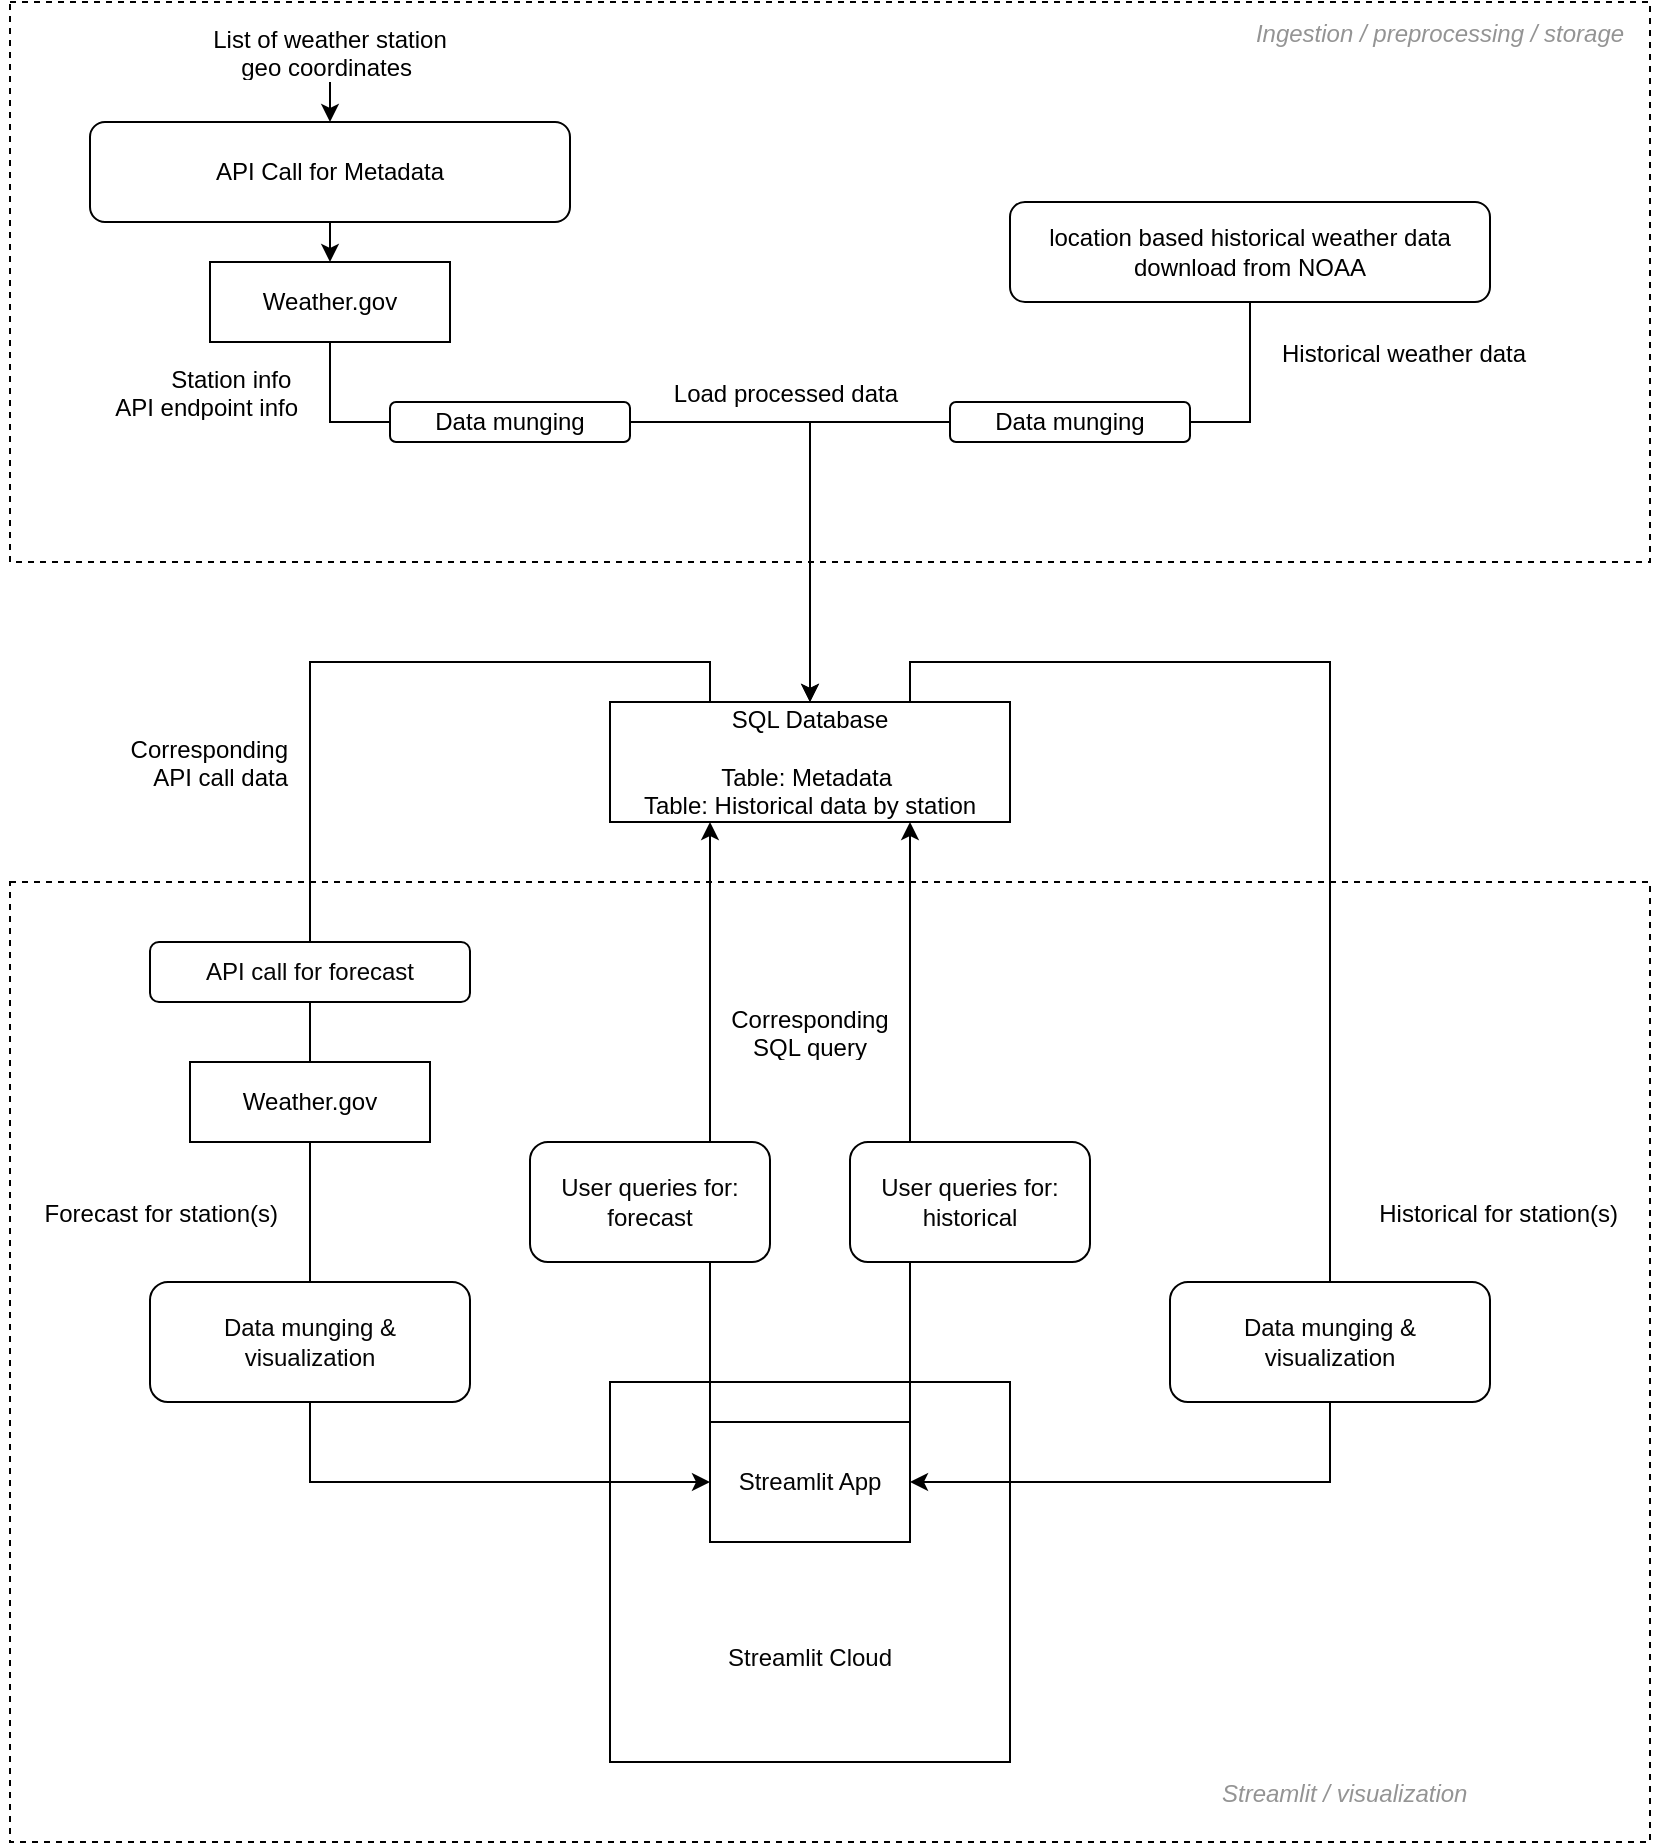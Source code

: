 <mxfile version="15.9.4" type="github"><diagram id="5QX0r2NXl9C1tE6q3R9B" name="Page-1"><mxGraphModel dx="1121" dy="742" grid="1" gridSize="10" guides="1" tooltips="1" connect="1" arrows="1" fold="1" page="1" pageScale="1" pageWidth="850" pageHeight="1100" math="0" shadow="0"><root><mxCell id="0"/><mxCell id="1" parent="0"/><mxCell id="F245cqHGioooYK5ZBQPV-1" value="" style="rounded=0;whiteSpace=wrap;html=1;fillColor=none;dashed=1;" vertex="1" parent="1"><mxGeometry x="10" y="40" width="820" height="280" as="geometry"/></mxCell><mxCell id="F245cqHGioooYK5ZBQPV-2" style="edgeStyle=orthogonalEdgeStyle;rounded=0;orthogonalLoop=1;jettySize=auto;html=1;exitX=0.5;exitY=1;exitDx=0;exitDy=0;entryX=0.5;entryY=0;entryDx=0;entryDy=0;" edge="1" parent="1" source="F245cqHGioooYK5ZBQPV-3" target="F245cqHGioooYK5ZBQPV-5"><mxGeometry relative="1" as="geometry"/></mxCell><mxCell id="F245cqHGioooYK5ZBQPV-3" value="API Call for Metadata" style="rounded=1;whiteSpace=wrap;html=1;" vertex="1" parent="1"><mxGeometry x="50" y="100" width="240" height="50" as="geometry"/></mxCell><mxCell id="F245cqHGioooYK5ZBQPV-4" style="edgeStyle=orthogonalEdgeStyle;rounded=0;orthogonalLoop=1;jettySize=auto;html=1;exitX=1;exitY=0.5;exitDx=0;exitDy=0;entryX=0.5;entryY=0;entryDx=0;entryDy=0;startArrow=none;" edge="1" parent="1" source="F245cqHGioooYK5ZBQPV-13" target="F245cqHGioooYK5ZBQPV-10"><mxGeometry relative="1" as="geometry"><mxPoint x="410" y="290" as="targetPoint"/></mxGeometry></mxCell><mxCell id="F245cqHGioooYK5ZBQPV-5" value="Weather.gov" style="rounded=0;whiteSpace=wrap;html=1;" vertex="1" parent="1"><mxGeometry x="110" y="170" width="120" height="40" as="geometry"/></mxCell><mxCell id="F245cqHGioooYK5ZBQPV-6" value="Station info &#xa;API endpoint info" style="text;strokeColor=none;fillColor=none;align=right;verticalAlign=middle;spacingLeft=4;spacingRight=4;overflow=hidden;points=[[0,0.5],[1,0.5]];portConstraint=eastwest;rotatable=0;" vertex="1" parent="1"><mxGeometry x="40" y="220" width="120" height="30" as="geometry"/></mxCell><mxCell id="F245cqHGioooYK5ZBQPV-7" value="List of weather station &#xa;geo coordinates " style="text;strokeColor=none;fillColor=none;align=center;verticalAlign=middle;spacingLeft=4;spacingRight=4;overflow=hidden;points=[[0,0.5],[1,0.5]];portConstraint=eastwest;rotatable=0;" vertex="1" parent="1"><mxGeometry x="75" y="50" width="190" height="30" as="geometry"/></mxCell><mxCell id="F245cqHGioooYK5ZBQPV-8" value="" style="endArrow=classic;html=1;rounded=0;entryX=0.5;entryY=0;entryDx=0;entryDy=0;" edge="1" parent="1" target="F245cqHGioooYK5ZBQPV-3"><mxGeometry width="50" height="50" relative="1" as="geometry"><mxPoint x="170" y="80" as="sourcePoint"/><mxPoint x="460" y="320" as="targetPoint"/></mxGeometry></mxCell><mxCell id="F245cqHGioooYK5ZBQPV-9" value="location based historical weather data download from NOAA" style="rounded=1;whiteSpace=wrap;html=1;" vertex="1" parent="1"><mxGeometry x="510" y="140" width="240" height="50" as="geometry"/></mxCell><mxCell id="F245cqHGioooYK5ZBQPV-10" value="SQL Database&lt;br&gt;&lt;br&gt;Table: Metadata&amp;nbsp;&lt;br&gt;Table: Historical data by station" style="rounded=0;whiteSpace=wrap;html=1;" vertex="1" parent="1"><mxGeometry x="310" y="390" width="200" height="60" as="geometry"/></mxCell><mxCell id="F245cqHGioooYK5ZBQPV-11" style="edgeStyle=orthogonalEdgeStyle;rounded=0;orthogonalLoop=1;jettySize=auto;html=1;exitX=0;exitY=0.5;exitDx=0;exitDy=0;entryX=0.5;entryY=0;entryDx=0;entryDy=0;" edge="1" parent="1" source="F245cqHGioooYK5ZBQPV-15" target="F245cqHGioooYK5ZBQPV-10"><mxGeometry relative="1" as="geometry"><mxPoint x="180" y="200" as="sourcePoint"/><mxPoint x="420" y="300" as="targetPoint"/><Array as="points"><mxPoint x="410" y="250"/></Array></mxGeometry></mxCell><mxCell id="F245cqHGioooYK5ZBQPV-12" value="Historical weather data" style="text;strokeColor=none;fillColor=none;align=left;verticalAlign=middle;spacingLeft=4;spacingRight=4;overflow=hidden;points=[[0,0.5],[1,0.5]];portConstraint=eastwest;rotatable=0;" vertex="1" parent="1"><mxGeometry x="640" y="200" width="190" height="30" as="geometry"/></mxCell><mxCell id="F245cqHGioooYK5ZBQPV-13" value="Data munging" style="rounded=1;whiteSpace=wrap;html=1;" vertex="1" parent="1"><mxGeometry x="200" y="240" width="120" height="20" as="geometry"/></mxCell><mxCell id="F245cqHGioooYK5ZBQPV-14" value="" style="edgeStyle=orthogonalEdgeStyle;rounded=0;orthogonalLoop=1;jettySize=auto;html=1;exitX=0.5;exitY=1;exitDx=0;exitDy=0;entryX=0;entryY=0.5;entryDx=0;entryDy=0;endArrow=none;" edge="1" parent="1" source="F245cqHGioooYK5ZBQPV-5" target="F245cqHGioooYK5ZBQPV-13"><mxGeometry relative="1" as="geometry"><mxPoint x="170" y="270" as="sourcePoint"/><mxPoint x="410" y="370" as="targetPoint"/></mxGeometry></mxCell><mxCell id="F245cqHGioooYK5ZBQPV-15" value="Data munging" style="rounded=1;whiteSpace=wrap;html=1;" vertex="1" parent="1"><mxGeometry x="480" y="240" width="120" height="20" as="geometry"/></mxCell><mxCell id="F245cqHGioooYK5ZBQPV-16" value="" style="edgeStyle=orthogonalEdgeStyle;rounded=0;orthogonalLoop=1;jettySize=auto;html=1;entryX=1;entryY=0.5;entryDx=0;entryDy=0;endArrow=none;exitX=0.5;exitY=1;exitDx=0;exitDy=0;" edge="1" parent="1" source="F245cqHGioooYK5ZBQPV-9" target="F245cqHGioooYK5ZBQPV-15"><mxGeometry relative="1" as="geometry"><mxPoint x="540" y="250" as="sourcePoint"/><mxPoint x="555" y="320" as="targetPoint"/></mxGeometry></mxCell><mxCell id="F245cqHGioooYK5ZBQPV-17" value="Ingestion / preprocessing / storage" style="text;strokeColor=none;fillColor=none;align=center;verticalAlign=middle;spacingLeft=4;spacingRight=4;overflow=hidden;points=[[0,0.5],[1,0.5]];portConstraint=eastwest;rotatable=0;fontStyle=2;fontColor=#949494;" vertex="1" parent="1"><mxGeometry x="620" y="40" width="210" height="30" as="geometry"/></mxCell><mxCell id="F245cqHGioooYK5ZBQPV-18" value="Streamlit / visualization" style="text;strokeColor=none;fillColor=none;align=left;verticalAlign=middle;spacingLeft=4;spacingRight=4;overflow=hidden;points=[[0,0.5],[1,0.5]];portConstraint=eastwest;rotatable=0;fontStyle=2;fontColor=#949494;" vertex="1" parent="1"><mxGeometry x="610" y="920" width="210" height="30" as="geometry"/></mxCell><mxCell id="F245cqHGioooYK5ZBQPV-19" value="&lt;font color=&quot;#050505&quot;&gt;Streamlit App&lt;br&gt;&lt;/font&gt;" style="rounded=0;whiteSpace=wrap;html=1;fontColor=#949494;fillColor=none;" vertex="1" parent="1"><mxGeometry x="360" y="750" width="100" height="60" as="geometry"/></mxCell><mxCell id="F245cqHGioooYK5ZBQPV-20" value="Corresponding &#xa;SQL query" style="text;strokeColor=none;fillColor=none;align=center;verticalAlign=middle;spacingLeft=4;spacingRight=4;overflow=hidden;points=[[0,0.5],[1,0.5]];portConstraint=eastwest;rotatable=0;" vertex="1" parent="1"><mxGeometry x="350" y="540" width="120" height="30" as="geometry"/></mxCell><mxCell id="F245cqHGioooYK5ZBQPV-21" value="User queries for:&lt;br&gt;forecast" style="rounded=1;whiteSpace=wrap;html=1;fontColor=#050505;fillColor=none;" vertex="1" parent="1"><mxGeometry x="270" y="610" width="120" height="60" as="geometry"/></mxCell><mxCell id="F245cqHGioooYK5ZBQPV-22" value="User queries for:&lt;br&gt;historical" style="rounded=1;whiteSpace=wrap;html=1;fontColor=#050505;fillColor=none;" vertex="1" parent="1"><mxGeometry x="430" y="610" width="120" height="60" as="geometry"/></mxCell><mxCell id="F245cqHGioooYK5ZBQPV-23" value="&lt;font style=&quot;font-size: 12px&quot;&gt;Data munging &amp;amp; &lt;br&gt;visualization&lt;/font&gt;" style="rounded=1;whiteSpace=wrap;html=1;fontSize=6;fontColor=#050505;fillColor=none;" vertex="1" parent="1"><mxGeometry x="80" y="680" width="160" height="60" as="geometry"/></mxCell><mxCell id="F245cqHGioooYK5ZBQPV-24" value="" style="endArrow=classic;html=1;rounded=0;fontSize=12;fontColor=#050505;entryX=0.25;entryY=1;entryDx=0;entryDy=0;exitX=0.75;exitY=0;exitDx=0;exitDy=0;" edge="1" parent="1" source="F245cqHGioooYK5ZBQPV-21" target="F245cqHGioooYK5ZBQPV-10"><mxGeometry width="50" height="50" relative="1" as="geometry"><mxPoint x="380" y="440" as="sourcePoint"/><mxPoint x="430" y="390" as="targetPoint"/></mxGeometry></mxCell><mxCell id="F245cqHGioooYK5ZBQPV-25" value="" style="endArrow=classic;html=1;rounded=0;fontSize=12;fontColor=#050505;entryX=0.75;entryY=1;entryDx=0;entryDy=0;exitX=0.25;exitY=0;exitDx=0;exitDy=0;" edge="1" parent="1" source="F245cqHGioooYK5ZBQPV-22" target="F245cqHGioooYK5ZBQPV-10"><mxGeometry width="50" height="50" relative="1" as="geometry"><mxPoint x="510" y="610" as="sourcePoint"/><mxPoint x="510" y="480" as="targetPoint"/></mxGeometry></mxCell><mxCell id="F245cqHGioooYK5ZBQPV-26" value="" style="endArrow=none;html=1;rounded=0;fontSize=12;fontColor=#050505;entryX=0;entryY=0;entryDx=0;entryDy=0;exitX=0.75;exitY=1;exitDx=0;exitDy=0;" edge="1" parent="1" source="F245cqHGioooYK5ZBQPV-21" target="F245cqHGioooYK5ZBQPV-19"><mxGeometry width="50" height="50" relative="1" as="geometry"><mxPoint x="380" y="440" as="sourcePoint"/><mxPoint x="360" y="690" as="targetPoint"/></mxGeometry></mxCell><mxCell id="F245cqHGioooYK5ZBQPV-27" value="" style="endArrow=none;html=1;rounded=0;fontSize=12;fontColor=#050505;entryX=0.25;entryY=1;entryDx=0;entryDy=0;exitX=1;exitY=0;exitDx=0;exitDy=0;" edge="1" parent="1" source="F245cqHGioooYK5ZBQPV-19" target="F245cqHGioooYK5ZBQPV-22"><mxGeometry width="50" height="50" relative="1" as="geometry"><mxPoint x="460" y="690" as="sourcePoint"/><mxPoint x="600" y="700" as="targetPoint"/></mxGeometry></mxCell><mxCell id="F245cqHGioooYK5ZBQPV-28" value="" style="edgeStyle=orthogonalEdgeStyle;rounded=0;orthogonalLoop=1;jettySize=auto;html=1;exitX=0.5;exitY=0;exitDx=0;exitDy=0;entryX=0.25;entryY=0;entryDx=0;entryDy=0;endArrow=none;" edge="1" parent="1" source="F245cqHGioooYK5ZBQPV-31" target="F245cqHGioooYK5ZBQPV-10"><mxGeometry relative="1" as="geometry"><mxPoint x="180" y="220" as="sourcePoint"/><mxPoint x="210" y="260" as="targetPoint"/></mxGeometry></mxCell><mxCell id="F245cqHGioooYK5ZBQPV-29" value="" style="edgeStyle=orthogonalEdgeStyle;rounded=0;orthogonalLoop=1;jettySize=auto;html=1;fontSize=12;fontColor=#050505;entryX=0;entryY=0.5;entryDx=0;entryDy=0;exitX=0.5;exitY=1;exitDx=0;exitDy=0;" edge="1" parent="1" source="F245cqHGioooYK5ZBQPV-23" target="F245cqHGioooYK5ZBQPV-19"><mxGeometry relative="1" as="geometry"><mxPoint x="180" y="810" as="targetPoint"/></mxGeometry></mxCell><mxCell id="F245cqHGioooYK5ZBQPV-30" value="Weather.gov" style="rounded=0;whiteSpace=wrap;html=1;" vertex="1" parent="1"><mxGeometry x="100" y="570" width="120" height="40" as="geometry"/></mxCell><mxCell id="F245cqHGioooYK5ZBQPV-31" value="&lt;font style=&quot;font-size: 12px&quot;&gt;API call for forecast&lt;/font&gt;" style="rounded=1;whiteSpace=wrap;html=1;fontSize=6;fontColor=#050505;fillColor=none;" vertex="1" parent="1"><mxGeometry x="80" y="510" width="160" height="30" as="geometry"/></mxCell><mxCell id="F245cqHGioooYK5ZBQPV-32" value="" style="endArrow=none;html=1;rounded=0;fontSize=12;fontColor=#050505;entryX=0.5;entryY=1;entryDx=0;entryDy=0;exitX=0.5;exitY=0;exitDx=0;exitDy=0;" edge="1" parent="1" source="F245cqHGioooYK5ZBQPV-30" target="F245cqHGioooYK5ZBQPV-31"><mxGeometry width="50" height="50" relative="1" as="geometry"><mxPoint x="380" y="420" as="sourcePoint"/><mxPoint x="430" y="370" as="targetPoint"/></mxGeometry></mxCell><mxCell id="F245cqHGioooYK5ZBQPV-33" value="" style="endArrow=none;html=1;rounded=0;fontSize=12;fontColor=#050505;entryX=0.5;entryY=1;entryDx=0;entryDy=0;exitX=0.5;exitY=0;exitDx=0;exitDy=0;" edge="1" parent="1" source="F245cqHGioooYK5ZBQPV-23" target="F245cqHGioooYK5ZBQPV-30"><mxGeometry width="50" height="50" relative="1" as="geometry"><mxPoint x="380" y="750" as="sourcePoint"/><mxPoint x="430" y="700" as="targetPoint"/></mxGeometry></mxCell><mxCell id="F245cqHGioooYK5ZBQPV-34" value="Forecast for station(s)" style="text;strokeColor=none;fillColor=none;align=right;verticalAlign=middle;spacingLeft=4;spacingRight=4;overflow=hidden;points=[[0,0.5],[1,0.5]];portConstraint=eastwest;rotatable=0;" vertex="1" parent="1"><mxGeometry x="10" y="630" width="140" height="30" as="geometry"/></mxCell><mxCell id="F245cqHGioooYK5ZBQPV-35" value="&lt;font style=&quot;font-size: 12px&quot;&gt;Data munging &amp;amp; &lt;br&gt;visualization&lt;/font&gt;" style="rounded=1;whiteSpace=wrap;html=1;fontSize=6;fontColor=#050505;fillColor=none;" vertex="1" parent="1"><mxGeometry x="590" y="680" width="160" height="60" as="geometry"/></mxCell><mxCell id="F245cqHGioooYK5ZBQPV-36" value="Load processed data" style="text;strokeColor=none;fillColor=none;align=right;verticalAlign=middle;spacingLeft=4;spacingRight=4;overflow=hidden;points=[[0,0.5],[1,0.5]];portConstraint=eastwest;rotatable=0;" vertex="1" parent="1"><mxGeometry x="310" y="220" width="150" height="30" as="geometry"/></mxCell><mxCell id="F245cqHGioooYK5ZBQPV-37" value="" style="edgeStyle=orthogonalEdgeStyle;rounded=0;orthogonalLoop=1;jettySize=auto;html=1;exitX=0.5;exitY=0;exitDx=0;exitDy=0;entryX=0.75;entryY=0;entryDx=0;entryDy=0;endArrow=none;" edge="1" parent="1" source="F245cqHGioooYK5ZBQPV-35" target="F245cqHGioooYK5ZBQPV-10"><mxGeometry relative="1" as="geometry"><mxPoint x="170" y="520" as="sourcePoint"/><mxPoint x="370" y="430" as="targetPoint"/></mxGeometry></mxCell><mxCell id="F245cqHGioooYK5ZBQPV-38" value="" style="edgeStyle=orthogonalEdgeStyle;rounded=0;orthogonalLoop=1;jettySize=auto;html=1;fontSize=12;fontColor=#050505;entryX=1;entryY=0.5;entryDx=0;entryDy=0;exitX=0.5;exitY=1;exitDx=0;exitDy=0;" edge="1" parent="1" source="F245cqHGioooYK5ZBQPV-35" target="F245cqHGioooYK5ZBQPV-19"><mxGeometry relative="1" as="geometry"><mxPoint x="540" y="785" as="sourcePoint"/><mxPoint x="740" y="825" as="targetPoint"/></mxGeometry></mxCell><mxCell id="F245cqHGioooYK5ZBQPV-39" value="&lt;br&gt;&lt;br&gt;&lt;br&gt;&lt;br&gt;&lt;br&gt;&lt;br&gt;Streamlit Cloud" style="rounded=0;whiteSpace=wrap;html=1;fontColor=#050505;fillColor=none;align=center;" vertex="1" parent="1"><mxGeometry x="310" y="730" width="200" height="190" as="geometry"/></mxCell><mxCell id="F245cqHGioooYK5ZBQPV-40" value="Historical for station(s)" style="text;strokeColor=none;fillColor=none;align=right;verticalAlign=middle;spacingLeft=4;spacingRight=4;overflow=hidden;points=[[0,0.5],[1,0.5]];portConstraint=eastwest;rotatable=0;" vertex="1" parent="1"><mxGeometry x="680" y="630" width="140" height="30" as="geometry"/></mxCell><mxCell id="F245cqHGioooYK5ZBQPV-41" value="" style="rounded=0;whiteSpace=wrap;html=1;fillColor=none;dashed=1;" vertex="1" parent="1"><mxGeometry x="10" y="480" width="820" height="480" as="geometry"/></mxCell><mxCell id="F245cqHGioooYK5ZBQPV-49" value="Corresponding &#xa;API call data" style="text;strokeColor=none;fillColor=none;align=right;verticalAlign=middle;spacingLeft=4;spacingRight=4;overflow=hidden;points=[[0,0.5],[1,0.5]];portConstraint=eastwest;rotatable=0;" vertex="1" parent="1"><mxGeometry x="5" y="405" width="150" height="30" as="geometry"/></mxCell></root></mxGraphModel></diagram></mxfile>